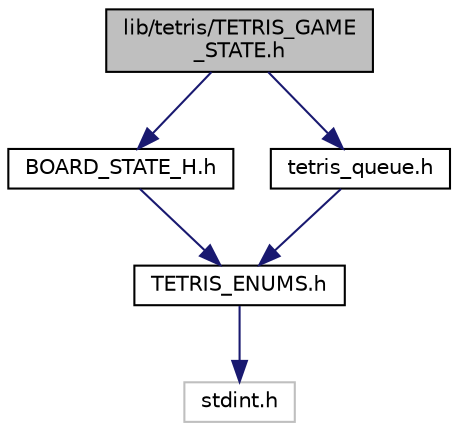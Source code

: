 digraph "lib/tetris/TETRIS_GAME_STATE.h"
{
 // LATEX_PDF_SIZE
  edge [fontname="Helvetica",fontsize="10",labelfontname="Helvetica",labelfontsize="10"];
  node [fontname="Helvetica",fontsize="10",shape=record];
  Node1 [label="lib/tetris/TETRIS_GAME\l_STATE.h",height=0.2,width=0.4,color="black", fillcolor="grey75", style="filled", fontcolor="black",tooltip="Structures and functions for managing the state of a Tetris game."];
  Node1 -> Node2 [color="midnightblue",fontsize="10",style="solid",fontname="Helvetica"];
  Node2 [label="BOARD_STATE_H.h",height=0.2,width=0.4,color="black", fillcolor="white", style="filled",URL="$BOARD__STATE__H_8h.html",tooltip="Defines the default state and dimensions for the Tetris game board."];
  Node2 -> Node3 [color="midnightblue",fontsize="10",style="solid",fontname="Helvetica"];
  Node3 [label="TETRIS_ENUMS.h",height=0.2,width=0.4,color="black", fillcolor="white", style="filled",URL="$TETRIS__ENUMS_8h.html",tooltip="Enumerations and structures defining Tetris piece types, rotation states, and positions."];
  Node3 -> Node4 [color="midnightblue",fontsize="10",style="solid",fontname="Helvetica"];
  Node4 [label="stdint.h",height=0.2,width=0.4,color="grey75", fillcolor="white", style="filled",tooltip=" "];
  Node1 -> Node5 [color="midnightblue",fontsize="10",style="solid",fontname="Helvetica"];
  Node5 [label="tetris_queue.h",height=0.2,width=0.4,color="black", fillcolor="white", style="filled",URL="$tetris__queue_8h.html",tooltip="Functions and structures for managing the Tetris piece queue."];
  Node5 -> Node3 [color="midnightblue",fontsize="10",style="solid",fontname="Helvetica"];
}
